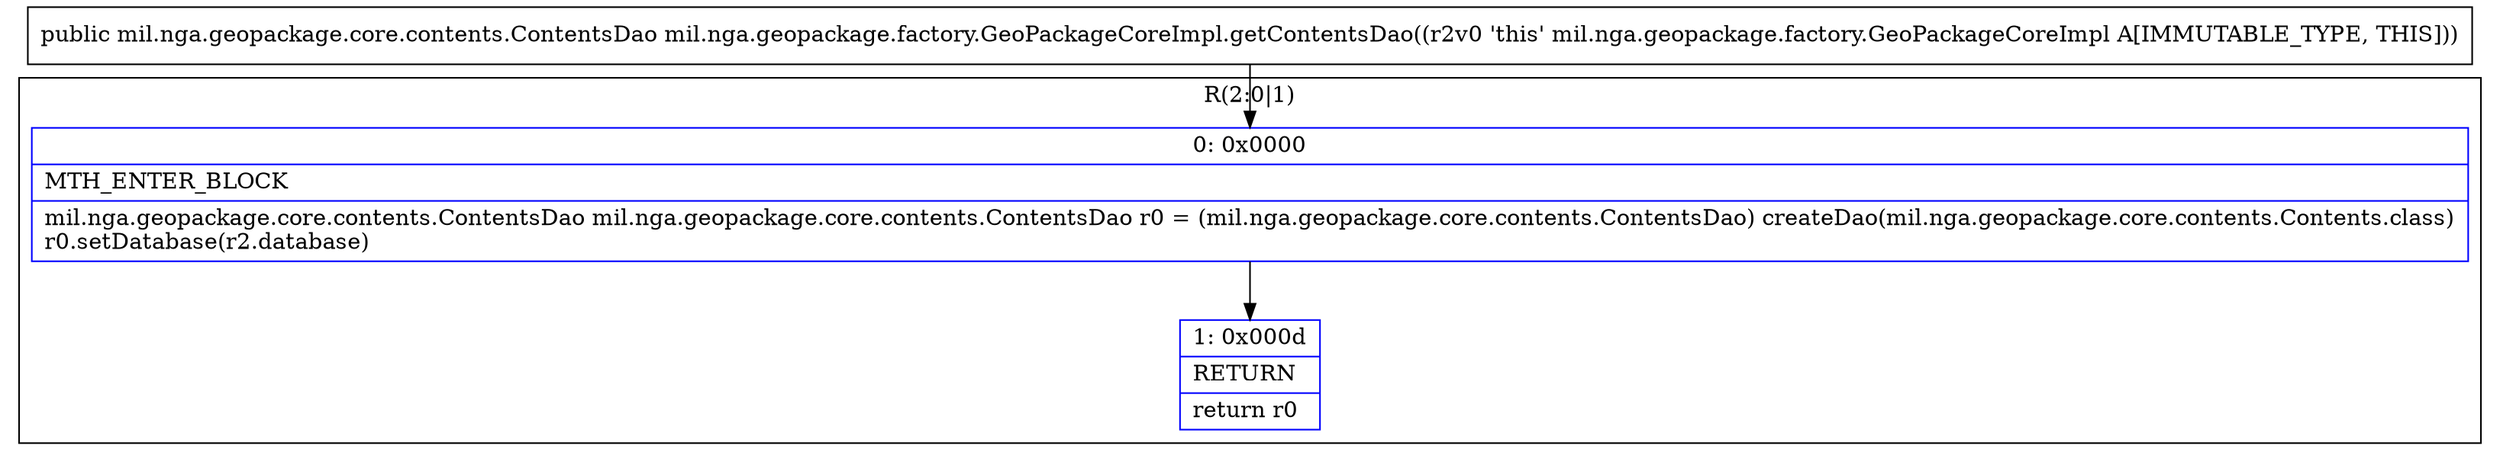 digraph "CFG formil.nga.geopackage.factory.GeoPackageCoreImpl.getContentsDao()Lmil\/nga\/geopackage\/core\/contents\/ContentsDao;" {
subgraph cluster_Region_988971321 {
label = "R(2:0|1)";
node [shape=record,color=blue];
Node_0 [shape=record,label="{0\:\ 0x0000|MTH_ENTER_BLOCK\l|mil.nga.geopackage.core.contents.ContentsDao mil.nga.geopackage.core.contents.ContentsDao r0 = (mil.nga.geopackage.core.contents.ContentsDao) createDao(mil.nga.geopackage.core.contents.Contents.class)\lr0.setDatabase(r2.database)\l}"];
Node_1 [shape=record,label="{1\:\ 0x000d|RETURN\l|return r0\l}"];
}
MethodNode[shape=record,label="{public mil.nga.geopackage.core.contents.ContentsDao mil.nga.geopackage.factory.GeoPackageCoreImpl.getContentsDao((r2v0 'this' mil.nga.geopackage.factory.GeoPackageCoreImpl A[IMMUTABLE_TYPE, THIS])) }"];
MethodNode -> Node_0;
Node_0 -> Node_1;
}

